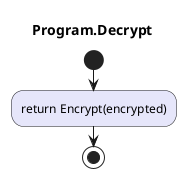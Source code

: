 @startuml Program.Decrypt
title Program.Decrypt
start
#Lavender:return Encrypt(encrypted);
stop
@enduml
